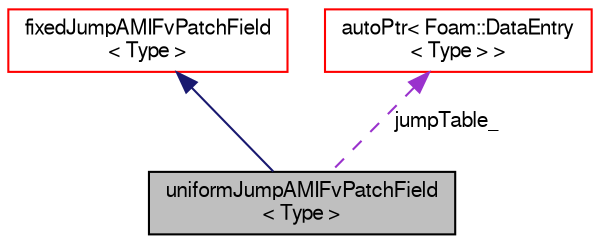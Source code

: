 digraph "uniformJumpAMIFvPatchField&lt; Type &gt;"
{
  bgcolor="transparent";
  edge [fontname="FreeSans",fontsize="10",labelfontname="FreeSans",labelfontsize="10"];
  node [fontname="FreeSans",fontsize="10",shape=record];
  Node16 [label="uniformJumpAMIFvPatchField\l\< Type \>",height=0.2,width=0.4,color="black", fillcolor="grey75", style="filled", fontcolor="black"];
  Node17 -> Node16 [dir="back",color="midnightblue",fontsize="10",style="solid",fontname="FreeSans"];
  Node17 [label="fixedJumpAMIFvPatchField\l\< Type \>",height=0.2,width=0.4,color="red",URL="$a22106.html",tooltip="This boundary condition provides a jump condition, across non-conformal cyclic path-pairs, employing an arbitraryMeshInterface (AMI). "];
  Node32 -> Node16 [dir="back",color="darkorchid3",fontsize="10",style="dashed",label=" jumpTable_" ,fontname="FreeSans"];
  Node32 [label="autoPtr\< Foam::DataEntry\l\< Type \> \>",height=0.2,width=0.4,color="red",URL="$a25958.html"];
}
